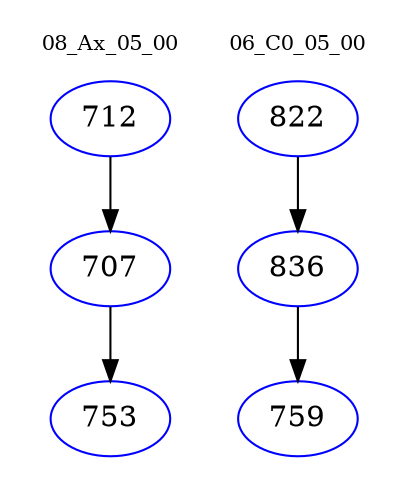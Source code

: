 digraph{
subgraph cluster_0 {
color = white
label = "08_Ax_05_00";
fontsize=10;
T0_712 [label="712", color="blue"]
T0_712 -> T0_707 [color="black"]
T0_707 [label="707", color="blue"]
T0_707 -> T0_753 [color="black"]
T0_753 [label="753", color="blue"]
}
subgraph cluster_1 {
color = white
label = "06_C0_05_00";
fontsize=10;
T1_822 [label="822", color="blue"]
T1_822 -> T1_836 [color="black"]
T1_836 [label="836", color="blue"]
T1_836 -> T1_759 [color="black"]
T1_759 [label="759", color="blue"]
}
}
